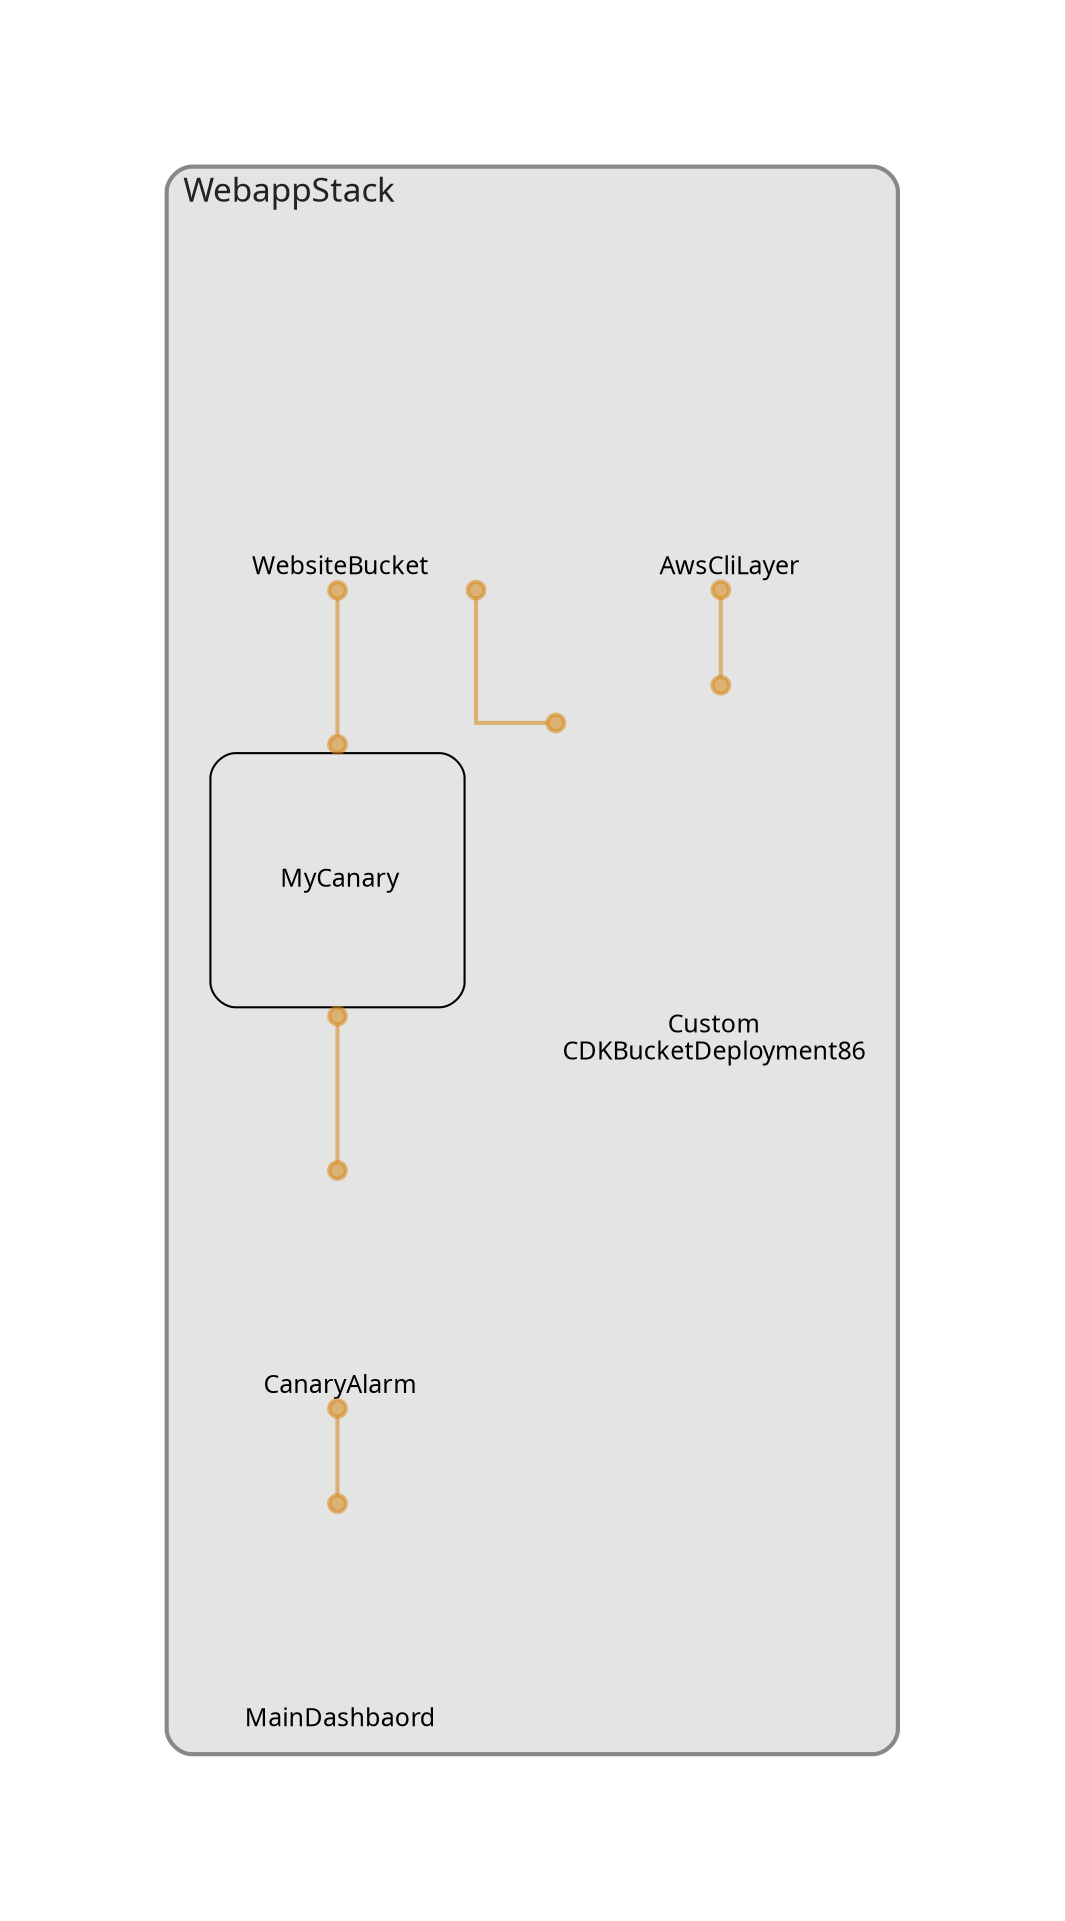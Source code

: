 digraph "Diagram" {
  splines = "ortho";
  pad = "1.0";
  nodesep = "0.60";
  ranksep = "0.75";
  fontname = "Sans-Serif";
  fontsize = "15";
  dpi = "200";
  rankdir = "BT";
  compound = "true";
  fontcolor = "#222222";
  edge [
    color = "#D5871488",
    penwidth = 2,
    arrowhead = "dot",
    arrowtail = "dot",
  ];
  node [
    shape = "box",
    style = "rounded",
    fixedsize = true,
    width = 1.7,
    height = 1.7,
    labelloc = "c",
    imagescale = true,
    fontname = "Sans-Serif",
    fontsize = 8,
    margin = 8,
  ];
  subgraph "WebappStack" {
    subgraph "cluster-SubGraph.WebappStack" {
      graph [
        label = "WebappStack",
        labelloc = "b",
        labeljust = "l",
        margin = "10",
        fontsize = "16",
        penwidth = "2",
        pencolor = "#888888",
        style = "filled,rounded",
        fillcolor = "#e4e4e4",
      ];
      "WebappStack/WebsiteBucket" [
        label = " WebsiteBucket",
        fontsize = 12,
        image = "/home/simon/.npm/_npx/b98735c91b702b55/node_modules/cdk-dia/icons/aws/Service/Arch_Storage/64/Arch_Amazon-S3-Standard_64@5x.png",
        imagescale = "true",
        imagepos = "tc",
        penwidth = "0",
        shape = "node",
        fixedsize = "true",
        labelloc = "b",
        width = 2,
        height = 2.266,
      ];
      "WebappStack/Custom__CDKBucketDeployment8693BB64968944B69AAFB0CC9EB8756C" [
        label = " Custom \nCDKBucketDeployment86",
        fontsize = 12,
        image = "/home/simon/.npm/_npx/b98735c91b702b55/node_modules/cdk-dia/icons/aws/Service/Arch_Compute/64/Arch_AWS-Lambda_64@5x.png",
        imagescale = "true",
        imagepos = "tc",
        penwidth = "0",
        shape = "node",
        fixedsize = "true",
        labelloc = "b",
        width = 2,
        height = 2.4819999999999998,
      ];
      "WebappStack/MyCanary" [
        label = " MyCanary",
        fontsize = 12,
      ];
      "WebappStack/CanaryAlarm" [
        label = " CanaryAlarm",
        fontsize = 12,
        image = "/home/simon/.npm/_npx/b98735c91b702b55/node_modules/cdk-dia/icons/aws/Service/Arch_Management-Governance/64/Arch_Amazon-CloudWatch_64@5x.png",
        imagescale = "true",
        imagepos = "tc",
        penwidth = "0",
        shape = "node",
        fixedsize = "true",
        labelloc = "b",
        width = 1.2,
        height = 1.466,
      ];
      "WebappStack/MainDashbaord" [
        label = " MainDashbaord",
        fontsize = 12,
        image = "/home/simon/.npm/_npx/b98735c91b702b55/node_modules/cdk-dia/icons/aws/Service/Arch_Management-Governance/64/Arch_Amazon-CloudWatch_64@5x.png",
        imagescale = "true",
        imagepos = "tc",
        penwidth = "0",
        shape = "node",
        fixedsize = "true",
        labelloc = "b",
        width = 1.2,
        height = 1.466,
      ];
      "WebappStack/DeployWebsite/AwsCliLayer" [
        label = " AwsCliLayer",
        fontsize = 12,
        image = "/home/simon/.npm/_npx/b98735c91b702b55/node_modules/cdk-dia/icons/aws/Service/Arch_Compute/64/Arch_AWS-Lambda_64@5x.png",
        imagescale = "true",
        imagepos = "tc",
        penwidth = "0",
        shape = "node",
        fixedsize = "true",
        labelloc = "b",
        width = 2,
        height = 2.266,
      ];
    }
  }
  "WebappStack/Custom__CDKBucketDeployment8693BB64968944B69AAFB0CC9EB8756C" -> "WebappStack/WebsiteBucket" [
    dir = "both",
  ];
  "WebappStack/Custom__CDKBucketDeployment8693BB64968944B69AAFB0CC9EB8756C" -> "WebappStack/DeployWebsite/AwsCliLayer" [
    dir = "both",
  ];
  "WebappStack/MyCanary" -> "WebappStack/WebsiteBucket" [
    dir = "both",
  ];
  "WebappStack/CanaryAlarm" -> "WebappStack/MyCanary" [
    dir = "both",
  ];
  "WebappStack/MainDashbaord" -> "WebappStack/CanaryAlarm" [
    dir = "both",
  ];
}